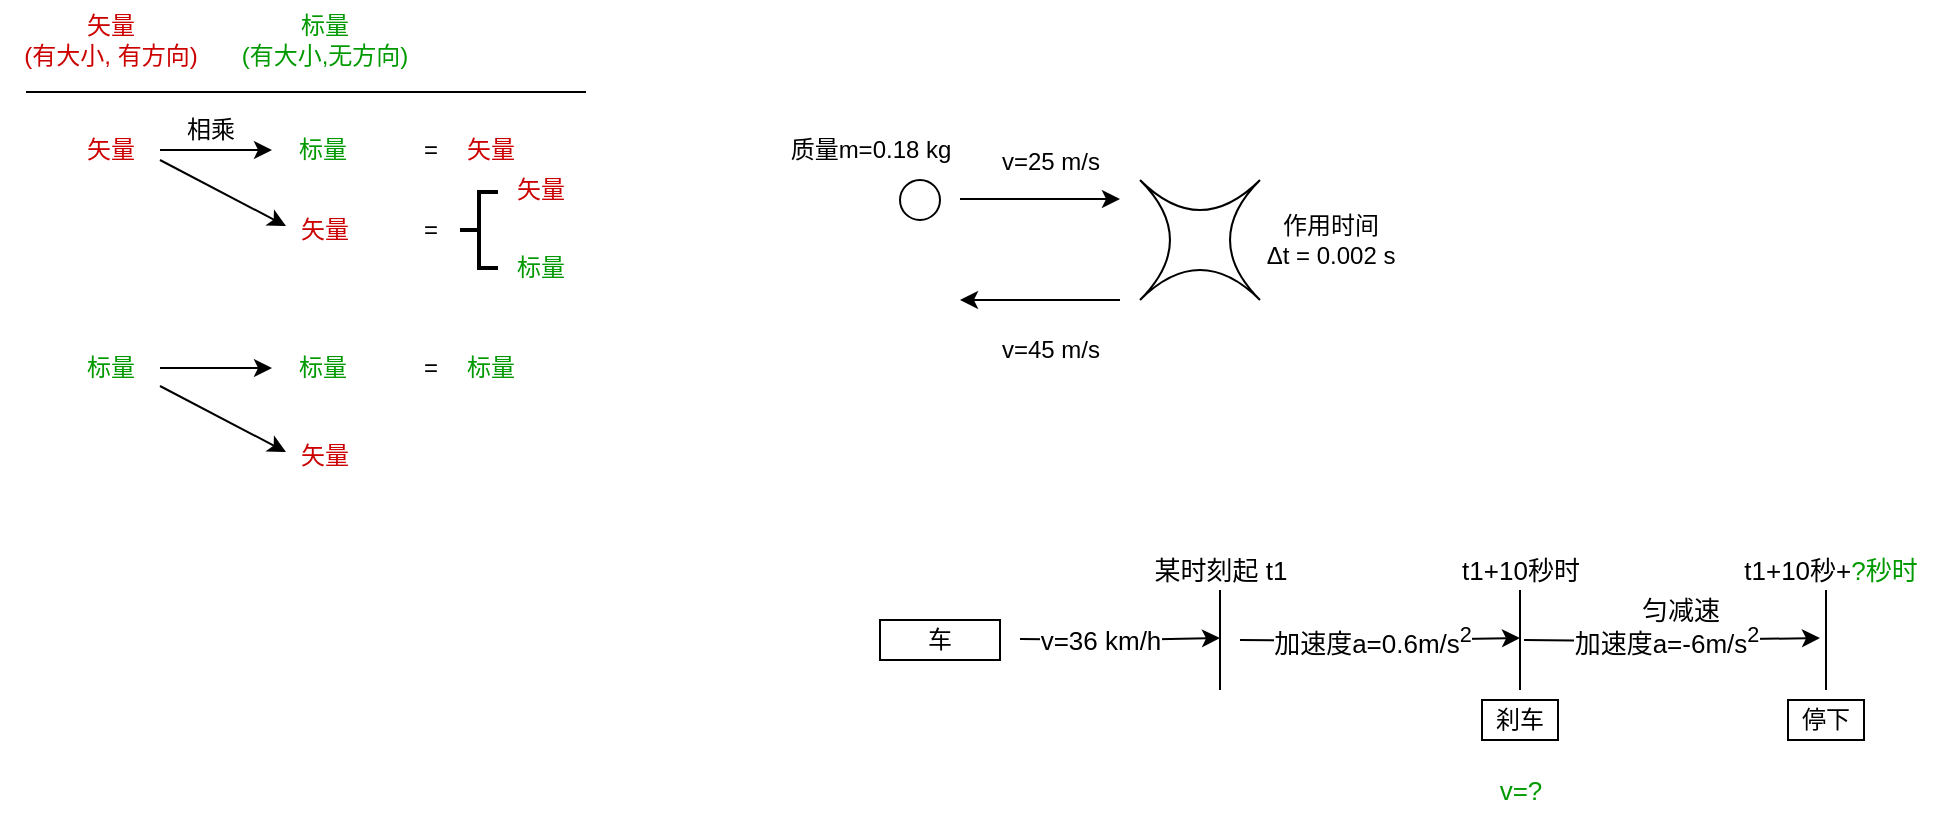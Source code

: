 <mxfile version="21.1.2" type="device">
  <diagram name="第 1 页" id="2JbJNoxeCUmFWxzdSrRv">
    <mxGraphModel dx="1179" dy="415" grid="1" gridSize="10" guides="1" tooltips="1" connect="1" arrows="1" fold="1" page="1" pageScale="1" pageWidth="827" pageHeight="1169" math="0" shadow="0">
      <root>
        <mxCell id="0" />
        <mxCell id="1" parent="0" />
        <mxCell id="dnDmIiXv7pOqZAA0dnK8-1" value="" style="ellipse;whiteSpace=wrap;html=1;aspect=fixed;" parent="1" vertex="1">
          <mxGeometry x="160" y="170" width="20" height="20" as="geometry" />
        </mxCell>
        <mxCell id="dnDmIiXv7pOqZAA0dnK8-2" value="" style="endArrow=classic;html=1;rounded=0;" parent="1" edge="1">
          <mxGeometry width="50" height="50" relative="1" as="geometry">
            <mxPoint x="190" y="179.5" as="sourcePoint" />
            <mxPoint x="270" y="179.5" as="targetPoint" />
          </mxGeometry>
        </mxCell>
        <mxCell id="dnDmIiXv7pOqZAA0dnK8-3" value="" style="shape=switch;whiteSpace=wrap;html=1;" parent="1" vertex="1">
          <mxGeometry x="280" y="170" width="60" height="60" as="geometry" />
        </mxCell>
        <mxCell id="dnDmIiXv7pOqZAA0dnK8-5" value="" style="endArrow=classic;html=1;rounded=0;" parent="1" edge="1">
          <mxGeometry width="50" height="50" relative="1" as="geometry">
            <mxPoint x="270" y="230" as="sourcePoint" />
            <mxPoint x="190" y="230" as="targetPoint" />
          </mxGeometry>
        </mxCell>
        <mxCell id="dnDmIiXv7pOqZAA0dnK8-6" value="质量m=0.18 kg" style="text;html=1;align=center;verticalAlign=middle;resizable=0;points=[];autosize=1;strokeColor=none;fillColor=none;" parent="1" vertex="1">
          <mxGeometry x="90" y="140" width="110" height="30" as="geometry" />
        </mxCell>
        <mxCell id="dnDmIiXv7pOqZAA0dnK8-7" value="作用时间 &lt;br&gt;Δt = 0.002 s" style="text;html=1;align=center;verticalAlign=middle;resizable=0;points=[];autosize=1;strokeColor=none;fillColor=none;" parent="1" vertex="1">
          <mxGeometry x="330" y="180" width="90" height="40" as="geometry" />
        </mxCell>
        <mxCell id="dnDmIiXv7pOqZAA0dnK8-8" value="v=25 m/s" style="text;html=1;align=center;verticalAlign=middle;resizable=0;points=[];autosize=1;strokeColor=none;fillColor=none;" parent="1" vertex="1">
          <mxGeometry x="200" y="146" width="70" height="30" as="geometry" />
        </mxCell>
        <mxCell id="dnDmIiXv7pOqZAA0dnK8-9" value="v=45 m/s" style="text;html=1;align=center;verticalAlign=middle;resizable=0;points=[];autosize=1;strokeColor=none;fillColor=none;" parent="1" vertex="1">
          <mxGeometry x="200" y="240" width="70" height="30" as="geometry" />
        </mxCell>
        <mxCell id="d1U5Fwd603dw8wazesiD-1" value="车" style="rounded=0;whiteSpace=wrap;html=1;" parent="1" vertex="1">
          <mxGeometry x="150" y="390" width="60" height="20" as="geometry" />
        </mxCell>
        <mxCell id="d1U5Fwd603dw8wazesiD-2" value="" style="endArrow=classic;html=1;rounded=0;" parent="1" edge="1">
          <mxGeometry width="50" height="50" relative="1" as="geometry">
            <mxPoint x="220" y="399.5" as="sourcePoint" />
            <mxPoint x="320" y="399" as="targetPoint" />
            <Array as="points">
              <mxPoint x="270" y="400" />
            </Array>
          </mxGeometry>
        </mxCell>
        <mxCell id="d1U5Fwd603dw8wazesiD-3" value="v=36 km/h" style="edgeLabel;html=1;align=center;verticalAlign=middle;resizable=0;points=[];fontSize=13;" parent="d1U5Fwd603dw8wazesiD-2" vertex="1" connectable="0">
          <mxGeometry x="0.3" y="-3" relative="1" as="geometry">
            <mxPoint x="-25" y="-3" as="offset" />
          </mxGeometry>
        </mxCell>
        <mxCell id="d1U5Fwd603dw8wazesiD-4" value="" style="endArrow=none;html=1;rounded=0;fontSize=13;" parent="1" edge="1">
          <mxGeometry width="50" height="50" relative="1" as="geometry">
            <mxPoint x="320" y="425" as="sourcePoint" />
            <mxPoint x="320" y="375" as="targetPoint" />
          </mxGeometry>
        </mxCell>
        <mxCell id="d1U5Fwd603dw8wazesiD-5" value="某时刻起 t1" style="text;html=1;align=center;verticalAlign=middle;resizable=0;points=[];autosize=1;strokeColor=none;fillColor=none;fontSize=13;" parent="1" vertex="1">
          <mxGeometry x="275" y="350" width="90" height="30" as="geometry" />
        </mxCell>
        <mxCell id="d1U5Fwd603dw8wazesiD-6" value="" style="endArrow=classic;html=1;rounded=0;" parent="1" edge="1">
          <mxGeometry width="50" height="50" relative="1" as="geometry">
            <mxPoint x="330" y="400" as="sourcePoint" />
            <mxPoint x="470" y="399" as="targetPoint" />
            <Array as="points">
              <mxPoint x="380" y="400.5" />
            </Array>
          </mxGeometry>
        </mxCell>
        <mxCell id="d1U5Fwd603dw8wazesiD-7" value="加速度a=0.6m/s&lt;sup&gt;2&lt;/sup&gt;" style="edgeLabel;html=1;align=center;verticalAlign=middle;resizable=0;points=[];fontSize=13;" parent="d1U5Fwd603dw8wazesiD-6" vertex="1" connectable="0">
          <mxGeometry x="0.3" y="-3" relative="1" as="geometry">
            <mxPoint x="-25" y="-3" as="offset" />
          </mxGeometry>
        </mxCell>
        <mxCell id="d1U5Fwd603dw8wazesiD-8" value="" style="endArrow=none;html=1;rounded=0;fontSize=13;" parent="1" edge="1">
          <mxGeometry width="50" height="50" relative="1" as="geometry">
            <mxPoint x="470" y="425" as="sourcePoint" />
            <mxPoint x="470" y="375" as="targetPoint" />
          </mxGeometry>
        </mxCell>
        <mxCell id="d1U5Fwd603dw8wazesiD-9" value="t1+10秒时" style="text;html=1;align=center;verticalAlign=middle;resizable=0;points=[];autosize=1;strokeColor=none;fillColor=none;fontSize=13;" parent="1" vertex="1">
          <mxGeometry x="430" y="350" width="80" height="30" as="geometry" />
        </mxCell>
        <mxCell id="d1U5Fwd603dw8wazesiD-10" value="刹车" style="rounded=0;whiteSpace=wrap;html=1;" parent="1" vertex="1">
          <mxGeometry x="451" y="430" width="38" height="20" as="geometry" />
        </mxCell>
        <mxCell id="d1U5Fwd603dw8wazesiD-11" value="" style="endArrow=none;html=1;rounded=0;fontSize=13;" parent="1" edge="1">
          <mxGeometry width="50" height="50" relative="1" as="geometry">
            <mxPoint x="623" y="425" as="sourcePoint" />
            <mxPoint x="623" y="375" as="targetPoint" />
          </mxGeometry>
        </mxCell>
        <mxCell id="d1U5Fwd603dw8wazesiD-13" value="停下" style="rounded=0;whiteSpace=wrap;html=1;" parent="1" vertex="1">
          <mxGeometry x="604" y="430" width="38" height="20" as="geometry" />
        </mxCell>
        <mxCell id="d1U5Fwd603dw8wazesiD-14" value="" style="endArrow=classic;html=1;rounded=0;" parent="1" edge="1">
          <mxGeometry width="50" height="50" relative="1" as="geometry">
            <mxPoint x="472" y="400" as="sourcePoint" />
            <mxPoint x="620" y="399" as="targetPoint" />
            <Array as="points">
              <mxPoint x="522" y="400.5" />
            </Array>
          </mxGeometry>
        </mxCell>
        <mxCell id="d1U5Fwd603dw8wazesiD-15" value="加速度a=-6m/s&lt;sup&gt;2&lt;/sup&gt;" style="edgeLabel;html=1;align=center;verticalAlign=middle;resizable=0;points=[];fontSize=13;" parent="d1U5Fwd603dw8wazesiD-14" vertex="1" connectable="0">
          <mxGeometry x="0.3" y="-3" relative="1" as="geometry">
            <mxPoint x="-25" y="-3" as="offset" />
          </mxGeometry>
        </mxCell>
        <mxCell id="d1U5Fwd603dw8wazesiD-16" value="匀减速" style="text;html=1;align=center;verticalAlign=middle;resizable=0;points=[];autosize=1;strokeColor=none;fillColor=none;fontSize=13;" parent="1" vertex="1">
          <mxGeometry x="520" y="370" width="60" height="30" as="geometry" />
        </mxCell>
        <mxCell id="d1U5Fwd603dw8wazesiD-17" value="v=?" style="text;html=1;align=center;verticalAlign=middle;resizable=0;points=[];autosize=1;strokeColor=none;fillColor=none;fontSize=13;fontColor=#009900;" parent="1" vertex="1">
          <mxGeometry x="450" y="460" width="40" height="30" as="geometry" />
        </mxCell>
        <mxCell id="d1U5Fwd603dw8wazesiD-18" value="t1+10秒+&lt;font color=&quot;#009900&quot;&gt;?秒时&lt;/font&gt;" style="text;html=1;align=center;verticalAlign=middle;resizable=0;points=[];autosize=1;strokeColor=none;fillColor=none;fontSize=13;" parent="1" vertex="1">
          <mxGeometry x="570" y="350" width="110" height="30" as="geometry" />
        </mxCell>
        <mxCell id="weSA-VLlUu0CZrUukacA-1" value="标量" style="text;html=1;align=center;verticalAlign=middle;resizable=0;points=[];autosize=1;strokeColor=none;fillColor=none;fontColor=#009900;" vertex="1" parent="1">
          <mxGeometry x="-154" y="140" width="50" height="30" as="geometry" />
        </mxCell>
        <mxCell id="weSA-VLlUu0CZrUukacA-5" style="edgeStyle=orthogonalEdgeStyle;rounded=0;orthogonalLoop=1;jettySize=auto;html=1;entryX=0;entryY=0.5;entryDx=0;entryDy=0;entryPerimeter=0;" edge="1" parent="1" source="weSA-VLlUu0CZrUukacA-2" target="weSA-VLlUu0CZrUukacA-1">
          <mxGeometry relative="1" as="geometry" />
        </mxCell>
        <mxCell id="weSA-VLlUu0CZrUukacA-2" value="矢量" style="text;html=1;align=center;verticalAlign=middle;resizable=0;points=[];autosize=1;strokeColor=none;fillColor=none;fontColor=#CC0000;" vertex="1" parent="1">
          <mxGeometry x="-260" y="140" width="50" height="30" as="geometry" />
        </mxCell>
        <mxCell id="weSA-VLlUu0CZrUukacA-3" value="标量&lt;br&gt;(有大小,无方向)" style="text;html=1;align=center;verticalAlign=middle;resizable=0;points=[];autosize=1;strokeColor=none;fillColor=none;fontColor=#009900;" vertex="1" parent="1">
          <mxGeometry x="-183" y="80" width="110" height="40" as="geometry" />
        </mxCell>
        <mxCell id="weSA-VLlUu0CZrUukacA-4" value="矢量&lt;br&gt;(有大小, 有方向)" style="text;html=1;align=center;verticalAlign=middle;resizable=0;points=[];autosize=1;strokeColor=none;fillColor=none;fontColor=#CC0000;" vertex="1" parent="1">
          <mxGeometry x="-290" y="80" width="110" height="40" as="geometry" />
        </mxCell>
        <mxCell id="weSA-VLlUu0CZrUukacA-6" value="矢量" style="text;html=1;align=center;verticalAlign=middle;resizable=0;points=[];autosize=1;strokeColor=none;fillColor=none;fontColor=#CC0000;" vertex="1" parent="1">
          <mxGeometry x="-70" y="140" width="50" height="30" as="geometry" />
        </mxCell>
        <mxCell id="weSA-VLlUu0CZrUukacA-7" value="=" style="text;html=1;align=center;verticalAlign=middle;resizable=0;points=[];autosize=1;strokeColor=none;fillColor=none;" vertex="1" parent="1">
          <mxGeometry x="-90" y="140" width="30" height="30" as="geometry" />
        </mxCell>
        <mxCell id="weSA-VLlUu0CZrUukacA-8" value="矢量" style="text;html=1;align=center;verticalAlign=middle;resizable=0;points=[];autosize=1;strokeColor=none;fillColor=none;fontColor=#CC0000;" vertex="1" parent="1">
          <mxGeometry x="-153" y="180" width="50" height="30" as="geometry" />
        </mxCell>
        <mxCell id="weSA-VLlUu0CZrUukacA-9" value="标量" style="text;html=1;align=center;verticalAlign=middle;resizable=0;points=[];autosize=1;strokeColor=none;fillColor=none;fontColor=#009900;" vertex="1" parent="1">
          <mxGeometry x="-154" y="249" width="50" height="30" as="geometry" />
        </mxCell>
        <mxCell id="weSA-VLlUu0CZrUukacA-10" style="edgeStyle=orthogonalEdgeStyle;rounded=0;orthogonalLoop=1;jettySize=auto;html=1;entryX=0;entryY=0.5;entryDx=0;entryDy=0;entryPerimeter=0;" edge="1" source="weSA-VLlUu0CZrUukacA-11" target="weSA-VLlUu0CZrUukacA-9" parent="1">
          <mxGeometry relative="1" as="geometry" />
        </mxCell>
        <mxCell id="weSA-VLlUu0CZrUukacA-11" value="标量" style="text;html=1;align=center;verticalAlign=middle;resizable=0;points=[];autosize=1;strokeColor=none;fillColor=none;fontColor=#009900;" vertex="1" parent="1">
          <mxGeometry x="-260" y="249" width="50" height="30" as="geometry" />
        </mxCell>
        <mxCell id="weSA-VLlUu0CZrUukacA-12" value="标量" style="text;html=1;align=center;verticalAlign=middle;resizable=0;points=[];autosize=1;strokeColor=none;fillColor=none;fontColor=#009900;" vertex="1" parent="1">
          <mxGeometry x="-70" y="249" width="50" height="30" as="geometry" />
        </mxCell>
        <mxCell id="weSA-VLlUu0CZrUukacA-13" value="=" style="text;html=1;align=center;verticalAlign=middle;resizable=0;points=[];autosize=1;strokeColor=none;fillColor=none;" vertex="1" parent="1">
          <mxGeometry x="-90" y="249" width="30" height="30" as="geometry" />
        </mxCell>
        <mxCell id="weSA-VLlUu0CZrUukacA-14" value="矢量" style="text;html=1;align=center;verticalAlign=middle;resizable=0;points=[];autosize=1;strokeColor=none;fillColor=none;fontColor=#CC0000;" vertex="1" parent="1">
          <mxGeometry x="-153" y="293" width="50" height="30" as="geometry" />
        </mxCell>
        <mxCell id="weSA-VLlUu0CZrUukacA-16" value="" style="endArrow=classic;html=1;rounded=0;" edge="1" parent="1">
          <mxGeometry width="50" height="50" relative="1" as="geometry">
            <mxPoint x="-210" y="160" as="sourcePoint" />
            <mxPoint x="-147" y="193" as="targetPoint" />
          </mxGeometry>
        </mxCell>
        <mxCell id="weSA-VLlUu0CZrUukacA-17" value="" style="endArrow=classic;html=1;rounded=0;" edge="1" parent="1">
          <mxGeometry width="50" height="50" relative="1" as="geometry">
            <mxPoint x="-210" y="273" as="sourcePoint" />
            <mxPoint x="-147" y="306" as="targetPoint" />
          </mxGeometry>
        </mxCell>
        <mxCell id="weSA-VLlUu0CZrUukacA-19" value="相乘" style="text;html=1;align=center;verticalAlign=middle;resizable=0;points=[];autosize=1;strokeColor=none;fillColor=none;" vertex="1" parent="1">
          <mxGeometry x="-210" y="130" width="50" height="30" as="geometry" />
        </mxCell>
        <mxCell id="weSA-VLlUu0CZrUukacA-20" value="矢量" style="text;html=1;align=center;verticalAlign=middle;resizable=0;points=[];autosize=1;strokeColor=none;fillColor=none;fontColor=#CC0000;" vertex="1" parent="1">
          <mxGeometry x="-45" y="160" width="50" height="30" as="geometry" />
        </mxCell>
        <mxCell id="weSA-VLlUu0CZrUukacA-21" value="=" style="text;html=1;align=center;verticalAlign=middle;resizable=0;points=[];autosize=1;strokeColor=none;fillColor=none;" vertex="1" parent="1">
          <mxGeometry x="-90" y="180" width="30" height="30" as="geometry" />
        </mxCell>
        <mxCell id="weSA-VLlUu0CZrUukacA-22" value="标量" style="text;html=1;align=center;verticalAlign=middle;resizable=0;points=[];autosize=1;strokeColor=none;fillColor=none;fontColor=#009900;" vertex="1" parent="1">
          <mxGeometry x="-45" y="199" width="50" height="30" as="geometry" />
        </mxCell>
        <mxCell id="weSA-VLlUu0CZrUukacA-23" value="" style="strokeWidth=2;html=1;shape=mxgraph.flowchart.annotation_2;align=left;labelPosition=right;pointerEvents=1;" vertex="1" parent="1">
          <mxGeometry x="-60" y="176" width="19" height="38" as="geometry" />
        </mxCell>
        <mxCell id="weSA-VLlUu0CZrUukacA-25" value="" style="endArrow=none;html=1;rounded=0;" edge="1" parent="1">
          <mxGeometry width="50" height="50" relative="1" as="geometry">
            <mxPoint x="-277" y="126" as="sourcePoint" />
            <mxPoint x="3" y="126" as="targetPoint" />
          </mxGeometry>
        </mxCell>
      </root>
    </mxGraphModel>
  </diagram>
</mxfile>
